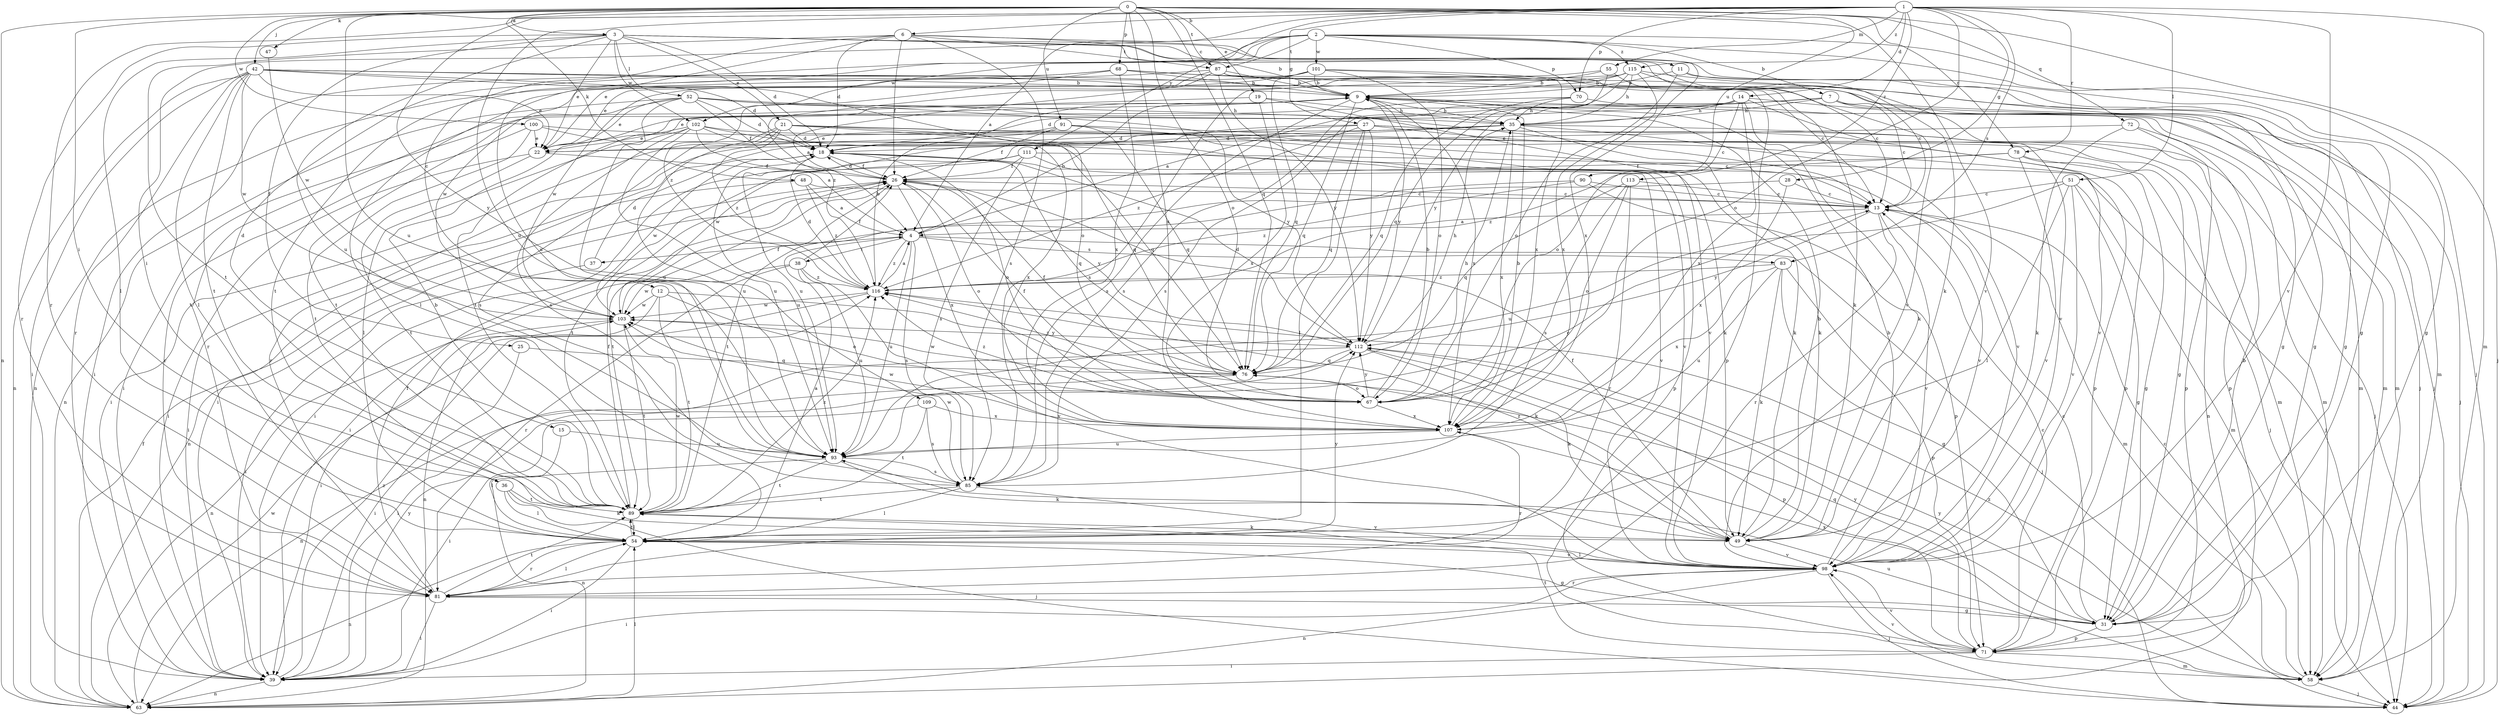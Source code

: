 strict digraph  {
0;
1;
2;
3;
4;
6;
7;
9;
11;
12;
13;
14;
15;
18;
19;
21;
22;
25;
26;
27;
28;
31;
35;
36;
37;
38;
39;
42;
44;
47;
48;
49;
51;
52;
54;
55;
58;
63;
67;
68;
70;
71;
72;
76;
78;
81;
83;
85;
87;
89;
90;
91;
93;
98;
100;
101;
102;
103;
107;
109;
111;
112;
113;
115;
116;
0 -> 3  [label=a];
0 -> 19  [label=e];
0 -> 36  [label=i];
0 -> 42  [label=j];
0 -> 44  [label=j];
0 -> 47  [label=k];
0 -> 48  [label=k];
0 -> 63  [label=n];
0 -> 67  [label=o];
0 -> 68  [label=p];
0 -> 72  [label=q];
0 -> 76  [label=q];
0 -> 78  [label=r];
0 -> 87  [label=t];
0 -> 90  [label=u];
0 -> 91  [label=u];
0 -> 93  [label=u];
0 -> 98  [label=v];
0 -> 100  [label=w];
0 -> 107  [label=x];
1 -> 4  [label=a];
1 -> 6  [label=b];
1 -> 14  [label=d];
1 -> 27  [label=g];
1 -> 28  [label=g];
1 -> 51  [label=l];
1 -> 55  [label=m];
1 -> 58  [label=m];
1 -> 67  [label=o];
1 -> 70  [label=p];
1 -> 78  [label=r];
1 -> 81  [label=r];
1 -> 83  [label=s];
1 -> 93  [label=u];
1 -> 98  [label=v];
1 -> 109  [label=y];
1 -> 111  [label=y];
1 -> 113  [label=z];
1 -> 115  [label=z];
2 -> 7  [label=b];
2 -> 15  [label=d];
2 -> 31  [label=g];
2 -> 36  [label=i];
2 -> 44  [label=j];
2 -> 70  [label=p];
2 -> 87  [label=t];
2 -> 93  [label=u];
2 -> 101  [label=w];
2 -> 102  [label=w];
2 -> 115  [label=z];
3 -> 11  [label=c];
3 -> 18  [label=d];
3 -> 21  [label=e];
3 -> 22  [label=e];
3 -> 25  [label=f];
3 -> 31  [label=g];
3 -> 49  [label=k];
3 -> 52  [label=l];
3 -> 54  [label=l];
3 -> 81  [label=r];
3 -> 93  [label=u];
3 -> 98  [label=v];
3 -> 102  [label=w];
4 -> 9  [label=b];
4 -> 37  [label=i];
4 -> 38  [label=i];
4 -> 44  [label=j];
4 -> 83  [label=s];
4 -> 85  [label=s];
4 -> 93  [label=u];
4 -> 116  [label=z];
6 -> 9  [label=b];
6 -> 12  [label=c];
6 -> 18  [label=d];
6 -> 22  [label=e];
6 -> 26  [label=f];
6 -> 85  [label=s];
6 -> 87  [label=t];
6 -> 89  [label=t];
6 -> 107  [label=x];
7 -> 13  [label=c];
7 -> 22  [label=e];
7 -> 35  [label=h];
7 -> 44  [label=j];
7 -> 58  [label=m];
7 -> 85  [label=s];
9 -> 35  [label=h];
9 -> 39  [label=i];
9 -> 76  [label=q];
9 -> 85  [label=s];
9 -> 107  [label=x];
9 -> 112  [label=y];
11 -> 9  [label=b];
11 -> 31  [label=g];
11 -> 44  [label=j];
11 -> 67  [label=o];
12 -> 49  [label=k];
12 -> 63  [label=n];
12 -> 67  [label=o];
12 -> 89  [label=t];
12 -> 103  [label=w];
13 -> 4  [label=a];
13 -> 58  [label=m];
13 -> 81  [label=r];
13 -> 98  [label=v];
13 -> 112  [label=y];
14 -> 4  [label=a];
14 -> 18  [label=d];
14 -> 35  [label=h];
14 -> 49  [label=k];
14 -> 58  [label=m];
14 -> 67  [label=o];
14 -> 89  [label=t];
14 -> 98  [label=v];
14 -> 107  [label=x];
15 -> 54  [label=l];
15 -> 93  [label=u];
18 -> 26  [label=f];
18 -> 67  [label=o];
18 -> 76  [label=q];
18 -> 93  [label=u];
18 -> 98  [label=v];
18 -> 103  [label=w];
19 -> 35  [label=h];
19 -> 81  [label=r];
19 -> 98  [label=v];
19 -> 107  [label=x];
21 -> 18  [label=d];
21 -> 31  [label=g];
21 -> 39  [label=i];
21 -> 49  [label=k];
21 -> 71  [label=p];
21 -> 76  [label=q];
21 -> 85  [label=s];
21 -> 93  [label=u];
21 -> 116  [label=z];
22 -> 26  [label=f];
22 -> 39  [label=i];
22 -> 89  [label=t];
25 -> 39  [label=i];
25 -> 76  [label=q];
26 -> 13  [label=c];
26 -> 18  [label=d];
26 -> 63  [label=n];
26 -> 67  [label=o];
26 -> 89  [label=t];
26 -> 107  [label=x];
26 -> 112  [label=y];
27 -> 18  [label=d];
27 -> 44  [label=j];
27 -> 54  [label=l];
27 -> 58  [label=m];
27 -> 63  [label=n];
27 -> 76  [label=q];
27 -> 93  [label=u];
27 -> 112  [label=y];
27 -> 116  [label=z];
28 -> 13  [label=c];
28 -> 39  [label=i];
28 -> 107  [label=x];
31 -> 9  [label=b];
31 -> 13  [label=c];
31 -> 71  [label=p];
31 -> 76  [label=q];
31 -> 107  [label=x];
35 -> 18  [label=d];
35 -> 39  [label=i];
35 -> 49  [label=k];
35 -> 71  [label=p];
35 -> 98  [label=v];
35 -> 103  [label=w];
35 -> 107  [label=x];
36 -> 44  [label=j];
36 -> 49  [label=k];
36 -> 54  [label=l];
36 -> 89  [label=t];
37 -> 18  [label=d];
37 -> 39  [label=i];
38 -> 26  [label=f];
38 -> 81  [label=r];
38 -> 93  [label=u];
38 -> 98  [label=v];
38 -> 103  [label=w];
38 -> 116  [label=z];
39 -> 63  [label=n];
39 -> 112  [label=y];
39 -> 116  [label=z];
42 -> 9  [label=b];
42 -> 13  [label=c];
42 -> 18  [label=d];
42 -> 22  [label=e];
42 -> 39  [label=i];
42 -> 54  [label=l];
42 -> 63  [label=n];
42 -> 67  [label=o];
42 -> 71  [label=p];
42 -> 81  [label=r];
42 -> 89  [label=t];
42 -> 103  [label=w];
44 -> 116  [label=z];
47 -> 103  [label=w];
48 -> 4  [label=a];
48 -> 13  [label=c];
48 -> 39  [label=i];
48 -> 116  [label=z];
49 -> 9  [label=b];
49 -> 26  [label=f];
49 -> 98  [label=v];
49 -> 116  [label=z];
51 -> 13  [label=c];
51 -> 31  [label=g];
51 -> 54  [label=l];
51 -> 58  [label=m];
51 -> 93  [label=u];
51 -> 98  [label=v];
52 -> 13  [label=c];
52 -> 18  [label=d];
52 -> 22  [label=e];
52 -> 26  [label=f];
52 -> 35  [label=h];
52 -> 63  [label=n];
52 -> 89  [label=t];
52 -> 93  [label=u];
52 -> 112  [label=y];
54 -> 4  [label=a];
54 -> 31  [label=g];
54 -> 39  [label=i];
54 -> 63  [label=n];
54 -> 81  [label=r];
54 -> 89  [label=t];
54 -> 98  [label=v];
54 -> 112  [label=y];
55 -> 9  [label=b];
55 -> 13  [label=c];
55 -> 22  [label=e];
55 -> 112  [label=y];
58 -> 13  [label=c];
58 -> 44  [label=j];
58 -> 93  [label=u];
58 -> 98  [label=v];
58 -> 112  [label=y];
63 -> 26  [label=f];
63 -> 54  [label=l];
63 -> 103  [label=w];
67 -> 9  [label=b];
67 -> 26  [label=f];
67 -> 35  [label=h];
67 -> 107  [label=x];
67 -> 112  [label=y];
67 -> 116  [label=z];
68 -> 9  [label=b];
68 -> 39  [label=i];
68 -> 44  [label=j];
68 -> 49  [label=k];
68 -> 89  [label=t];
68 -> 107  [label=x];
68 -> 116  [label=z];
70 -> 35  [label=h];
70 -> 58  [label=m];
70 -> 76  [label=q];
70 -> 85  [label=s];
71 -> 13  [label=c];
71 -> 39  [label=i];
71 -> 58  [label=m];
71 -> 89  [label=t];
71 -> 98  [label=v];
71 -> 112  [label=y];
72 -> 22  [label=e];
72 -> 49  [label=k];
72 -> 58  [label=m];
72 -> 71  [label=p];
76 -> 26  [label=f];
76 -> 63  [label=n];
76 -> 67  [label=o];
76 -> 103  [label=w];
76 -> 116  [label=z];
78 -> 26  [label=f];
78 -> 31  [label=g];
78 -> 44  [label=j];
78 -> 98  [label=v];
78 -> 116  [label=z];
81 -> 26  [label=f];
81 -> 31  [label=g];
81 -> 39  [label=i];
81 -> 54  [label=l];
81 -> 89  [label=t];
83 -> 31  [label=g];
83 -> 49  [label=k];
83 -> 71  [label=p];
83 -> 93  [label=u];
83 -> 107  [label=x];
83 -> 116  [label=z];
85 -> 54  [label=l];
85 -> 89  [label=t];
85 -> 98  [label=v];
85 -> 103  [label=w];
87 -> 4  [label=a];
87 -> 9  [label=b];
87 -> 31  [label=g];
87 -> 58  [label=m];
87 -> 63  [label=n];
87 -> 112  [label=y];
87 -> 116  [label=z];
89 -> 9  [label=b];
89 -> 26  [label=f];
89 -> 49  [label=k];
89 -> 54  [label=l];
89 -> 103  [label=w];
89 -> 116  [label=z];
90 -> 13  [label=c];
90 -> 71  [label=p];
90 -> 89  [label=t];
90 -> 116  [label=z];
91 -> 22  [label=e];
91 -> 26  [label=f];
91 -> 49  [label=k];
91 -> 71  [label=p];
91 -> 76  [label=q];
91 -> 81  [label=r];
93 -> 13  [label=c];
93 -> 49  [label=k];
93 -> 63  [label=n];
93 -> 85  [label=s];
93 -> 89  [label=t];
98 -> 9  [label=b];
98 -> 39  [label=i];
98 -> 44  [label=j];
98 -> 54  [label=l];
98 -> 63  [label=n];
98 -> 81  [label=r];
100 -> 13  [label=c];
100 -> 22  [label=e];
100 -> 81  [label=r];
100 -> 89  [label=t];
100 -> 107  [label=x];
101 -> 9  [label=b];
101 -> 13  [label=c];
101 -> 54  [label=l];
101 -> 67  [label=o];
101 -> 76  [label=q];
101 -> 103  [label=w];
101 -> 107  [label=x];
102 -> 4  [label=a];
102 -> 22  [label=e];
102 -> 54  [label=l];
102 -> 71  [label=p];
102 -> 76  [label=q];
102 -> 85  [label=s];
102 -> 93  [label=u];
102 -> 98  [label=v];
103 -> 26  [label=f];
103 -> 63  [label=n];
103 -> 89  [label=t];
103 -> 112  [label=y];
107 -> 9  [label=b];
107 -> 81  [label=r];
107 -> 93  [label=u];
107 -> 103  [label=w];
109 -> 39  [label=i];
109 -> 85  [label=s];
109 -> 89  [label=t];
109 -> 107  [label=x];
111 -> 26  [label=f];
111 -> 39  [label=i];
111 -> 44  [label=j];
111 -> 85  [label=s];
111 -> 89  [label=t];
111 -> 98  [label=v];
112 -> 18  [label=d];
112 -> 35  [label=h];
112 -> 39  [label=i];
112 -> 49  [label=k];
112 -> 71  [label=p];
112 -> 76  [label=q];
113 -> 13  [label=c];
113 -> 67  [label=o];
113 -> 76  [label=q];
113 -> 81  [label=r];
113 -> 85  [label=s];
115 -> 9  [label=b];
115 -> 31  [label=g];
115 -> 35  [label=h];
115 -> 76  [label=q];
115 -> 85  [label=s];
115 -> 98  [label=v];
115 -> 103  [label=w];
115 -> 107  [label=x];
116 -> 4  [label=a];
116 -> 9  [label=b];
116 -> 18  [label=d];
116 -> 39  [label=i];
116 -> 103  [label=w];
}

